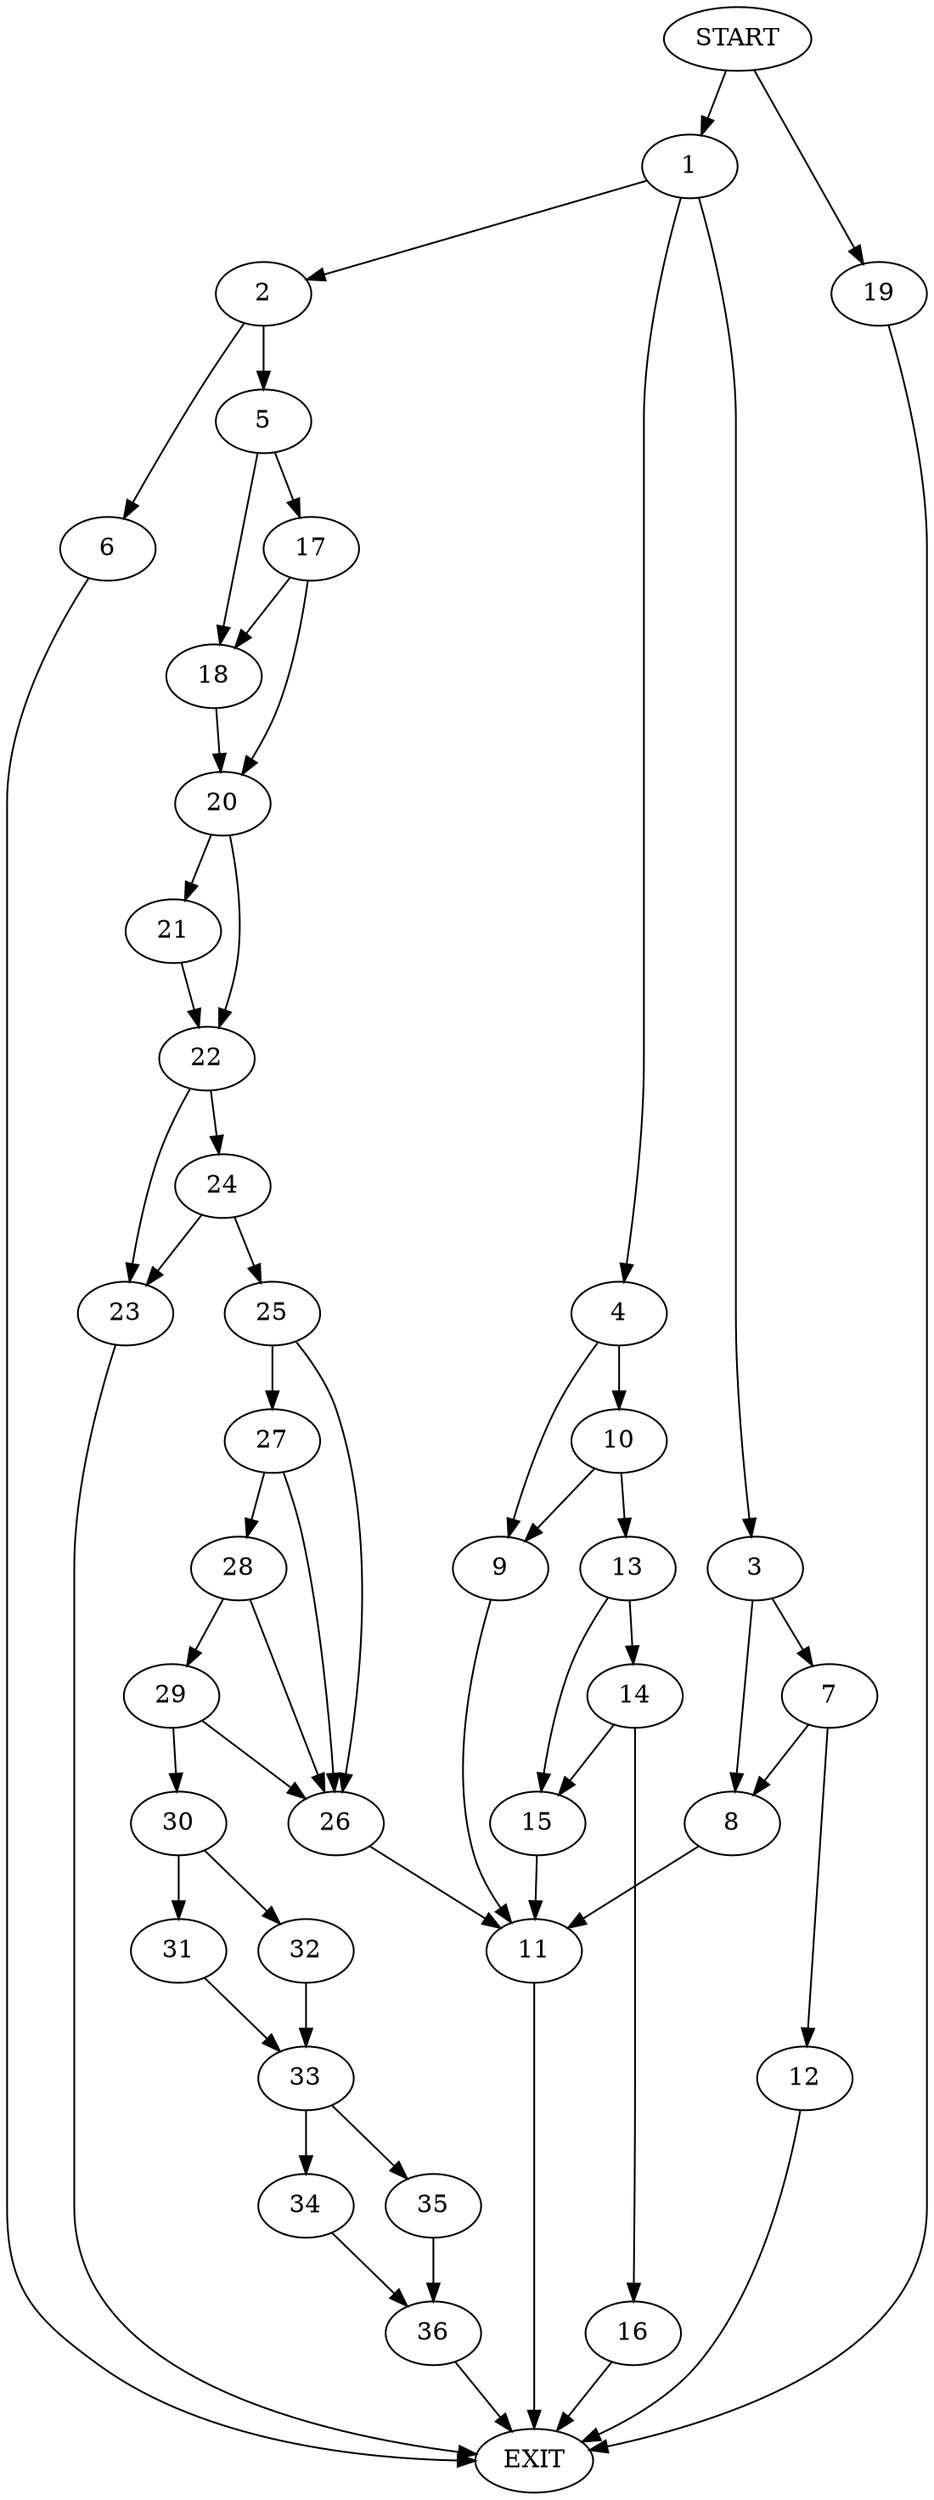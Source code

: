 digraph {
0 [label="START"]
37 [label="EXIT"]
0 -> 1
1 -> 2
1 -> 3
1 -> 4
2 -> 5
2 -> 6
3 -> 7
3 -> 8
4 -> 9
4 -> 10
8 -> 11
7 -> 8
7 -> 12
12 -> 37
11 -> 37
9 -> 11
10 -> 13
10 -> 9
13 -> 14
13 -> 15
15 -> 11
14 -> 16
14 -> 15
16 -> 37
6 -> 37
5 -> 17
5 -> 18
0 -> 19
19 -> 37
17 -> 18
17 -> 20
18 -> 20
20 -> 21
20 -> 22
22 -> 23
22 -> 24
21 -> 22
24 -> 23
24 -> 25
23 -> 37
25 -> 26
25 -> 27
27 -> 28
27 -> 26
26 -> 11
28 -> 29
28 -> 26
29 -> 26
29 -> 30
30 -> 31
30 -> 32
31 -> 33
32 -> 33
33 -> 34
33 -> 35
35 -> 36
34 -> 36
36 -> 37
}
